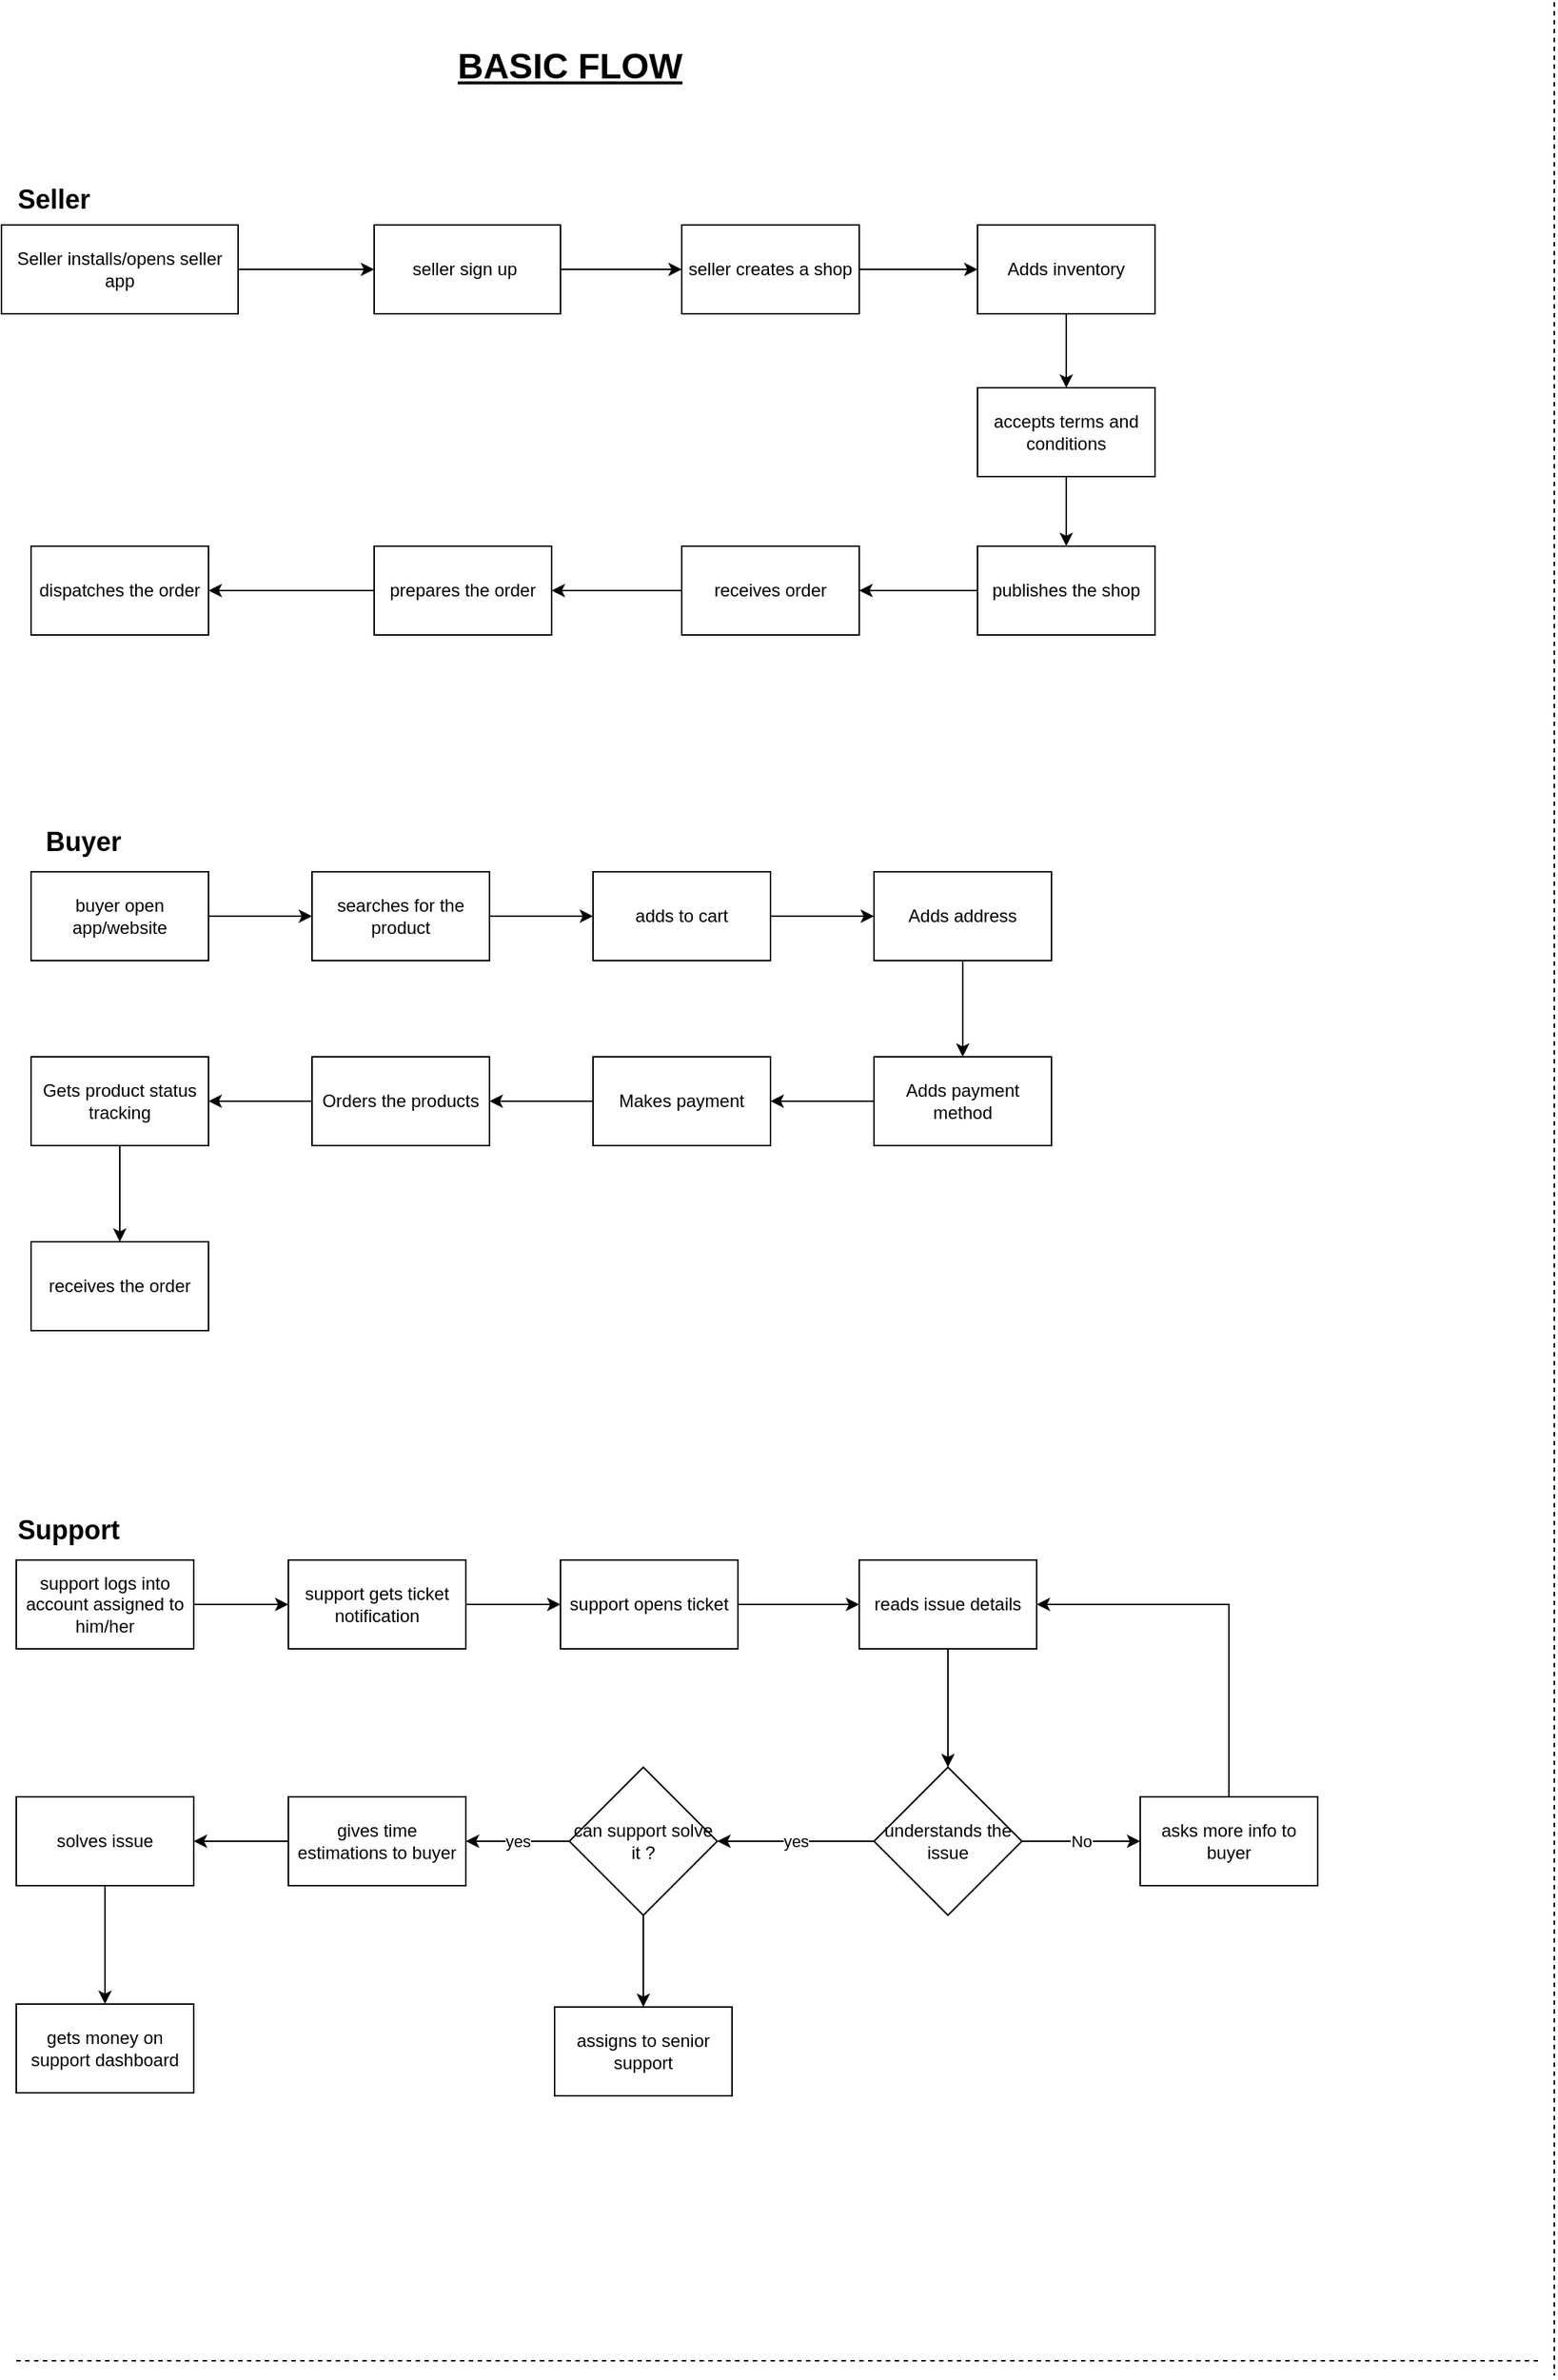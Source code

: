 <mxfile version="21.0.2" type="github">
  <diagram id="C5RBs43oDa-KdzZeNtuy" name="Page-1">
    <mxGraphModel dx="2333" dy="1273" grid="1" gridSize="10" guides="1" tooltips="1" connect="1" arrows="1" fold="1" page="1" pageScale="1" pageWidth="827" pageHeight="1169" math="0" shadow="0">
      <root>
        <mxCell id="WIyWlLk6GJQsqaUBKTNV-0" />
        <mxCell id="WIyWlLk6GJQsqaUBKTNV-1" parent="WIyWlLk6GJQsqaUBKTNV-0" />
        <mxCell id="5Dlf4MTRBafzbC5_fvvY-3" style="edgeStyle=orthogonalEdgeStyle;rounded=0;orthogonalLoop=1;jettySize=auto;html=1;" edge="1" parent="WIyWlLk6GJQsqaUBKTNV-1" source="5Dlf4MTRBafzbC5_fvvY-0" target="5Dlf4MTRBafzbC5_fvvY-1">
          <mxGeometry relative="1" as="geometry" />
        </mxCell>
        <mxCell id="5Dlf4MTRBafzbC5_fvvY-0" value="Seller installs/opens seller app" style="rounded=0;whiteSpace=wrap;html=1;" vertex="1" parent="WIyWlLk6GJQsqaUBKTNV-1">
          <mxGeometry x="30" y="157" width="160" height="60" as="geometry" />
        </mxCell>
        <mxCell id="5Dlf4MTRBafzbC5_fvvY-10" value="" style="edgeStyle=orthogonalEdgeStyle;rounded=0;orthogonalLoop=1;jettySize=auto;html=1;" edge="1" parent="WIyWlLk6GJQsqaUBKTNV-1" source="5Dlf4MTRBafzbC5_fvvY-1" target="5Dlf4MTRBafzbC5_fvvY-4">
          <mxGeometry relative="1" as="geometry" />
        </mxCell>
        <mxCell id="5Dlf4MTRBafzbC5_fvvY-1" value="seller sign up&amp;nbsp;" style="rounded=0;whiteSpace=wrap;html=1;" vertex="1" parent="WIyWlLk6GJQsqaUBKTNV-1">
          <mxGeometry x="282" y="157" width="126" height="60" as="geometry" />
        </mxCell>
        <mxCell id="5Dlf4MTRBafzbC5_fvvY-11" value="" style="edgeStyle=orthogonalEdgeStyle;rounded=0;orthogonalLoop=1;jettySize=auto;html=1;" edge="1" parent="WIyWlLk6GJQsqaUBKTNV-1" source="5Dlf4MTRBafzbC5_fvvY-4" target="5Dlf4MTRBafzbC5_fvvY-5">
          <mxGeometry relative="1" as="geometry" />
        </mxCell>
        <mxCell id="5Dlf4MTRBafzbC5_fvvY-4" value="seller creates a shop" style="rounded=0;whiteSpace=wrap;html=1;" vertex="1" parent="WIyWlLk6GJQsqaUBKTNV-1">
          <mxGeometry x="490" y="157" width="120" height="60" as="geometry" />
        </mxCell>
        <mxCell id="5Dlf4MTRBafzbC5_fvvY-18" value="" style="edgeStyle=orthogonalEdgeStyle;rounded=0;orthogonalLoop=1;jettySize=auto;html=1;" edge="1" parent="WIyWlLk6GJQsqaUBKTNV-1" source="5Dlf4MTRBafzbC5_fvvY-5" target="5Dlf4MTRBafzbC5_fvvY-17">
          <mxGeometry relative="1" as="geometry" />
        </mxCell>
        <mxCell id="5Dlf4MTRBafzbC5_fvvY-5" value="Adds inventory" style="rounded=0;whiteSpace=wrap;html=1;" vertex="1" parent="WIyWlLk6GJQsqaUBKTNV-1">
          <mxGeometry x="690" y="157" width="120" height="60" as="geometry" />
        </mxCell>
        <mxCell id="5Dlf4MTRBafzbC5_fvvY-13" value="" style="edgeStyle=orthogonalEdgeStyle;rounded=0;orthogonalLoop=1;jettySize=auto;html=1;" edge="1" parent="WIyWlLk6GJQsqaUBKTNV-1" source="5Dlf4MTRBafzbC5_fvvY-6" target="5Dlf4MTRBafzbC5_fvvY-7">
          <mxGeometry relative="1" as="geometry" />
        </mxCell>
        <mxCell id="5Dlf4MTRBafzbC5_fvvY-6" value="publishes the shop" style="rounded=0;whiteSpace=wrap;html=1;" vertex="1" parent="WIyWlLk6GJQsqaUBKTNV-1">
          <mxGeometry x="690" y="374" width="120" height="60" as="geometry" />
        </mxCell>
        <mxCell id="5Dlf4MTRBafzbC5_fvvY-14" value="" style="edgeStyle=orthogonalEdgeStyle;rounded=0;orthogonalLoop=1;jettySize=auto;html=1;" edge="1" parent="WIyWlLk6GJQsqaUBKTNV-1" source="5Dlf4MTRBafzbC5_fvvY-7" target="5Dlf4MTRBafzbC5_fvvY-8">
          <mxGeometry relative="1" as="geometry" />
        </mxCell>
        <mxCell id="5Dlf4MTRBafzbC5_fvvY-7" value="receives order" style="rounded=0;whiteSpace=wrap;html=1;" vertex="1" parent="WIyWlLk6GJQsqaUBKTNV-1">
          <mxGeometry x="490" y="374" width="120" height="60" as="geometry" />
        </mxCell>
        <mxCell id="5Dlf4MTRBafzbC5_fvvY-15" value="" style="edgeStyle=orthogonalEdgeStyle;rounded=0;orthogonalLoop=1;jettySize=auto;html=1;" edge="1" parent="WIyWlLk6GJQsqaUBKTNV-1" source="5Dlf4MTRBafzbC5_fvvY-8" target="5Dlf4MTRBafzbC5_fvvY-9">
          <mxGeometry relative="1" as="geometry" />
        </mxCell>
        <mxCell id="5Dlf4MTRBafzbC5_fvvY-8" value="prepares the order" style="rounded=0;whiteSpace=wrap;html=1;" vertex="1" parent="WIyWlLk6GJQsqaUBKTNV-1">
          <mxGeometry x="282" y="374" width="120" height="60" as="geometry" />
        </mxCell>
        <mxCell id="5Dlf4MTRBafzbC5_fvvY-9" value="dispatches the order" style="rounded=0;whiteSpace=wrap;html=1;" vertex="1" parent="WIyWlLk6GJQsqaUBKTNV-1">
          <mxGeometry x="50" y="374" width="120" height="60" as="geometry" />
        </mxCell>
        <mxCell id="5Dlf4MTRBafzbC5_fvvY-16" value="&lt;b&gt;&lt;font style=&quot;font-size: 18px;&quot;&gt;Seller&lt;/font&gt;&lt;/b&gt;" style="text;html=1;align=center;verticalAlign=middle;resizable=0;points=[];autosize=1;strokeColor=none;fillColor=none;" vertex="1" parent="WIyWlLk6GJQsqaUBKTNV-1">
          <mxGeometry x="30" y="120" width="70" height="40" as="geometry" />
        </mxCell>
        <mxCell id="5Dlf4MTRBafzbC5_fvvY-19" value="" style="edgeStyle=orthogonalEdgeStyle;rounded=0;orthogonalLoop=1;jettySize=auto;html=1;" edge="1" parent="WIyWlLk6GJQsqaUBKTNV-1" source="5Dlf4MTRBafzbC5_fvvY-17" target="5Dlf4MTRBafzbC5_fvvY-6">
          <mxGeometry relative="1" as="geometry" />
        </mxCell>
        <mxCell id="5Dlf4MTRBafzbC5_fvvY-17" value="accepts terms and conditions" style="rounded=0;whiteSpace=wrap;html=1;" vertex="1" parent="WIyWlLk6GJQsqaUBKTNV-1">
          <mxGeometry x="690" y="267" width="120" height="60" as="geometry" />
        </mxCell>
        <mxCell id="5Dlf4MTRBafzbC5_fvvY-22" value="" style="edgeStyle=orthogonalEdgeStyle;rounded=0;orthogonalLoop=1;jettySize=auto;html=1;" edge="1" parent="WIyWlLk6GJQsqaUBKTNV-1" source="5Dlf4MTRBafzbC5_fvvY-20" target="5Dlf4MTRBafzbC5_fvvY-21">
          <mxGeometry relative="1" as="geometry" />
        </mxCell>
        <mxCell id="5Dlf4MTRBafzbC5_fvvY-20" value="buyer open app/website" style="rounded=0;whiteSpace=wrap;html=1;" vertex="1" parent="WIyWlLk6GJQsqaUBKTNV-1">
          <mxGeometry x="50" y="594" width="120" height="60" as="geometry" />
        </mxCell>
        <mxCell id="5Dlf4MTRBafzbC5_fvvY-30" value="" style="edgeStyle=orthogonalEdgeStyle;rounded=0;orthogonalLoop=1;jettySize=auto;html=1;" edge="1" parent="WIyWlLk6GJQsqaUBKTNV-1" source="5Dlf4MTRBafzbC5_fvvY-21" target="5Dlf4MTRBafzbC5_fvvY-23">
          <mxGeometry relative="1" as="geometry" />
        </mxCell>
        <mxCell id="5Dlf4MTRBafzbC5_fvvY-21" value="searches for the product" style="rounded=0;whiteSpace=wrap;html=1;" vertex="1" parent="WIyWlLk6GJQsqaUBKTNV-1">
          <mxGeometry x="240" y="594" width="120" height="60" as="geometry" />
        </mxCell>
        <mxCell id="5Dlf4MTRBafzbC5_fvvY-31" value="" style="edgeStyle=orthogonalEdgeStyle;rounded=0;orthogonalLoop=1;jettySize=auto;html=1;" edge="1" parent="WIyWlLk6GJQsqaUBKTNV-1" source="5Dlf4MTRBafzbC5_fvvY-23" target="5Dlf4MTRBafzbC5_fvvY-24">
          <mxGeometry relative="1" as="geometry" />
        </mxCell>
        <mxCell id="5Dlf4MTRBafzbC5_fvvY-23" value="adds to cart" style="rounded=0;whiteSpace=wrap;html=1;" vertex="1" parent="WIyWlLk6GJQsqaUBKTNV-1">
          <mxGeometry x="430" y="594" width="120" height="60" as="geometry" />
        </mxCell>
        <mxCell id="5Dlf4MTRBafzbC5_fvvY-32" value="" style="edgeStyle=orthogonalEdgeStyle;rounded=0;orthogonalLoop=1;jettySize=auto;html=1;" edge="1" parent="WIyWlLk6GJQsqaUBKTNV-1" source="5Dlf4MTRBafzbC5_fvvY-24" target="5Dlf4MTRBafzbC5_fvvY-25">
          <mxGeometry relative="1" as="geometry" />
        </mxCell>
        <mxCell id="5Dlf4MTRBafzbC5_fvvY-24" value="Adds address" style="rounded=0;whiteSpace=wrap;html=1;" vertex="1" parent="WIyWlLk6GJQsqaUBKTNV-1">
          <mxGeometry x="620" y="594" width="120" height="60" as="geometry" />
        </mxCell>
        <mxCell id="5Dlf4MTRBafzbC5_fvvY-33" value="" style="edgeStyle=orthogonalEdgeStyle;rounded=0;orthogonalLoop=1;jettySize=auto;html=1;" edge="1" parent="WIyWlLk6GJQsqaUBKTNV-1" source="5Dlf4MTRBafzbC5_fvvY-25" target="5Dlf4MTRBafzbC5_fvvY-26">
          <mxGeometry relative="1" as="geometry" />
        </mxCell>
        <mxCell id="5Dlf4MTRBafzbC5_fvvY-25" value="Adds payment method" style="rounded=0;whiteSpace=wrap;html=1;" vertex="1" parent="WIyWlLk6GJQsqaUBKTNV-1">
          <mxGeometry x="620" y="719" width="120" height="60" as="geometry" />
        </mxCell>
        <mxCell id="5Dlf4MTRBafzbC5_fvvY-34" value="" style="edgeStyle=orthogonalEdgeStyle;rounded=0;orthogonalLoop=1;jettySize=auto;html=1;" edge="1" parent="WIyWlLk6GJQsqaUBKTNV-1" source="5Dlf4MTRBafzbC5_fvvY-26" target="5Dlf4MTRBafzbC5_fvvY-27">
          <mxGeometry relative="1" as="geometry" />
        </mxCell>
        <mxCell id="5Dlf4MTRBafzbC5_fvvY-26" value="Makes payment" style="rounded=0;whiteSpace=wrap;html=1;" vertex="1" parent="WIyWlLk6GJQsqaUBKTNV-1">
          <mxGeometry x="430" y="719" width="120" height="60" as="geometry" />
        </mxCell>
        <mxCell id="5Dlf4MTRBafzbC5_fvvY-35" value="" style="edgeStyle=orthogonalEdgeStyle;rounded=0;orthogonalLoop=1;jettySize=auto;html=1;" edge="1" parent="WIyWlLk6GJQsqaUBKTNV-1" source="5Dlf4MTRBafzbC5_fvvY-27" target="5Dlf4MTRBafzbC5_fvvY-28">
          <mxGeometry relative="1" as="geometry" />
        </mxCell>
        <mxCell id="5Dlf4MTRBafzbC5_fvvY-27" value="Orders the products" style="rounded=0;whiteSpace=wrap;html=1;" vertex="1" parent="WIyWlLk6GJQsqaUBKTNV-1">
          <mxGeometry x="240" y="719" width="120" height="60" as="geometry" />
        </mxCell>
        <mxCell id="5Dlf4MTRBafzbC5_fvvY-36" value="" style="edgeStyle=orthogonalEdgeStyle;rounded=0;orthogonalLoop=1;jettySize=auto;html=1;" edge="1" parent="WIyWlLk6GJQsqaUBKTNV-1" source="5Dlf4MTRBafzbC5_fvvY-28" target="5Dlf4MTRBafzbC5_fvvY-29">
          <mxGeometry relative="1" as="geometry" />
        </mxCell>
        <mxCell id="5Dlf4MTRBafzbC5_fvvY-28" value="Gets product status tracking" style="rounded=0;whiteSpace=wrap;html=1;" vertex="1" parent="WIyWlLk6GJQsqaUBKTNV-1">
          <mxGeometry x="50" y="719" width="120" height="60" as="geometry" />
        </mxCell>
        <mxCell id="5Dlf4MTRBafzbC5_fvvY-29" value="receives the order" style="rounded=0;whiteSpace=wrap;html=1;" vertex="1" parent="WIyWlLk6GJQsqaUBKTNV-1">
          <mxGeometry x="50" y="844" width="120" height="60" as="geometry" />
        </mxCell>
        <mxCell id="5Dlf4MTRBafzbC5_fvvY-37" value="&lt;span style=&quot;font-size: 18px;&quot;&gt;&lt;b&gt;Buyer&lt;/b&gt;&lt;/span&gt;" style="text;html=1;align=center;verticalAlign=middle;resizable=0;points=[];autosize=1;strokeColor=none;fillColor=none;" vertex="1" parent="WIyWlLk6GJQsqaUBKTNV-1">
          <mxGeometry x="50" y="554" width="70" height="40" as="geometry" />
        </mxCell>
        <mxCell id="5Dlf4MTRBafzbC5_fvvY-39" value="&lt;b&gt;&lt;font style=&quot;font-size: 24px;&quot;&gt;&lt;u&gt;BASIC FLOW&lt;/u&gt;&lt;/font&gt;&lt;/b&gt;" style="text;html=1;align=center;verticalAlign=middle;resizable=0;points=[];autosize=1;strokeColor=none;fillColor=none;" vertex="1" parent="WIyWlLk6GJQsqaUBKTNV-1">
          <mxGeometry x="324" y="30" width="180" height="40" as="geometry" />
        </mxCell>
        <mxCell id="5Dlf4MTRBafzbC5_fvvY-49" value="" style="edgeStyle=orthogonalEdgeStyle;rounded=0;orthogonalLoop=1;jettySize=auto;html=1;" edge="1" parent="WIyWlLk6GJQsqaUBKTNV-1" source="5Dlf4MTRBafzbC5_fvvY-40" target="5Dlf4MTRBafzbC5_fvvY-41">
          <mxGeometry relative="1" as="geometry" />
        </mxCell>
        <mxCell id="5Dlf4MTRBafzbC5_fvvY-40" value="support logs into account assigned to him/her" style="rounded=0;whiteSpace=wrap;html=1;" vertex="1" parent="WIyWlLk6GJQsqaUBKTNV-1">
          <mxGeometry x="40" y="1059" width="120" height="60" as="geometry" />
        </mxCell>
        <mxCell id="5Dlf4MTRBafzbC5_fvvY-50" value="" style="edgeStyle=orthogonalEdgeStyle;rounded=0;orthogonalLoop=1;jettySize=auto;html=1;" edge="1" parent="WIyWlLk6GJQsqaUBKTNV-1" source="5Dlf4MTRBafzbC5_fvvY-41" target="5Dlf4MTRBafzbC5_fvvY-42">
          <mxGeometry relative="1" as="geometry" />
        </mxCell>
        <mxCell id="5Dlf4MTRBafzbC5_fvvY-41" value="support gets ticket notification" style="rounded=0;whiteSpace=wrap;html=1;" vertex="1" parent="WIyWlLk6GJQsqaUBKTNV-1">
          <mxGeometry x="224" y="1059" width="120" height="60" as="geometry" />
        </mxCell>
        <mxCell id="5Dlf4MTRBafzbC5_fvvY-51" value="" style="edgeStyle=orthogonalEdgeStyle;rounded=0;orthogonalLoop=1;jettySize=auto;html=1;" edge="1" parent="WIyWlLk6GJQsqaUBKTNV-1" source="5Dlf4MTRBafzbC5_fvvY-42" target="5Dlf4MTRBafzbC5_fvvY-43">
          <mxGeometry relative="1" as="geometry" />
        </mxCell>
        <mxCell id="5Dlf4MTRBafzbC5_fvvY-42" value="support opens ticket" style="rounded=0;whiteSpace=wrap;html=1;" vertex="1" parent="WIyWlLk6GJQsqaUBKTNV-1">
          <mxGeometry x="408" y="1059" width="120" height="60" as="geometry" />
        </mxCell>
        <mxCell id="5Dlf4MTRBafzbC5_fvvY-52" value="" style="edgeStyle=orthogonalEdgeStyle;rounded=0;orthogonalLoop=1;jettySize=auto;html=1;" edge="1" parent="WIyWlLk6GJQsqaUBKTNV-1" source="5Dlf4MTRBafzbC5_fvvY-43" target="5Dlf4MTRBafzbC5_fvvY-45">
          <mxGeometry relative="1" as="geometry" />
        </mxCell>
        <mxCell id="5Dlf4MTRBafzbC5_fvvY-43" value="reads issue details" style="rounded=0;whiteSpace=wrap;html=1;" vertex="1" parent="WIyWlLk6GJQsqaUBKTNV-1">
          <mxGeometry x="610" y="1059" width="120" height="60" as="geometry" />
        </mxCell>
        <mxCell id="5Dlf4MTRBafzbC5_fvvY-62" value="" style="edgeStyle=orthogonalEdgeStyle;rounded=0;orthogonalLoop=1;jettySize=auto;html=1;" edge="1" parent="WIyWlLk6GJQsqaUBKTNV-1" source="5Dlf4MTRBafzbC5_fvvY-44" target="5Dlf4MTRBafzbC5_fvvY-46">
          <mxGeometry relative="1" as="geometry" />
        </mxCell>
        <mxCell id="5Dlf4MTRBafzbC5_fvvY-44" value="gives time estimations to buyer" style="rounded=0;whiteSpace=wrap;html=1;" vertex="1" parent="WIyWlLk6GJQsqaUBKTNV-1">
          <mxGeometry x="224" y="1219" width="120" height="60" as="geometry" />
        </mxCell>
        <mxCell id="5Dlf4MTRBafzbC5_fvvY-53" value="yes" style="edgeStyle=orthogonalEdgeStyle;rounded=0;orthogonalLoop=1;jettySize=auto;html=1;" edge="1" parent="WIyWlLk6GJQsqaUBKTNV-1" source="5Dlf4MTRBafzbC5_fvvY-45" target="5Dlf4MTRBafzbC5_fvvY-48">
          <mxGeometry relative="1" as="geometry" />
        </mxCell>
        <mxCell id="5Dlf4MTRBafzbC5_fvvY-55" value="No" style="edgeStyle=orthogonalEdgeStyle;rounded=0;orthogonalLoop=1;jettySize=auto;html=1;" edge="1" parent="WIyWlLk6GJQsqaUBKTNV-1" source="5Dlf4MTRBafzbC5_fvvY-45" target="5Dlf4MTRBafzbC5_fvvY-54">
          <mxGeometry relative="1" as="geometry" />
        </mxCell>
        <mxCell id="5Dlf4MTRBafzbC5_fvvY-45" value="understands the issue" style="rhombus;whiteSpace=wrap;html=1;" vertex="1" parent="WIyWlLk6GJQsqaUBKTNV-1">
          <mxGeometry x="620" y="1199" width="100" height="100" as="geometry" />
        </mxCell>
        <mxCell id="5Dlf4MTRBafzbC5_fvvY-66" value="" style="edgeStyle=orthogonalEdgeStyle;rounded=0;orthogonalLoop=1;jettySize=auto;html=1;" edge="1" parent="WIyWlLk6GJQsqaUBKTNV-1" source="5Dlf4MTRBafzbC5_fvvY-46" target="5Dlf4MTRBafzbC5_fvvY-65">
          <mxGeometry relative="1" as="geometry" />
        </mxCell>
        <mxCell id="5Dlf4MTRBafzbC5_fvvY-46" value="solves issue" style="rounded=0;whiteSpace=wrap;html=1;" vertex="1" parent="WIyWlLk6GJQsqaUBKTNV-1">
          <mxGeometry x="40" y="1219" width="120" height="60" as="geometry" />
        </mxCell>
        <mxCell id="5Dlf4MTRBafzbC5_fvvY-61" value="yes" style="edgeStyle=orthogonalEdgeStyle;rounded=0;orthogonalLoop=1;jettySize=auto;html=1;" edge="1" parent="WIyWlLk6GJQsqaUBKTNV-1" source="5Dlf4MTRBafzbC5_fvvY-48" target="5Dlf4MTRBafzbC5_fvvY-44">
          <mxGeometry relative="1" as="geometry" />
        </mxCell>
        <mxCell id="5Dlf4MTRBafzbC5_fvvY-64" value="" style="edgeStyle=orthogonalEdgeStyle;rounded=0;orthogonalLoop=1;jettySize=auto;html=1;" edge="1" parent="WIyWlLk6GJQsqaUBKTNV-1" source="5Dlf4MTRBafzbC5_fvvY-48" target="5Dlf4MTRBafzbC5_fvvY-63">
          <mxGeometry relative="1" as="geometry" />
        </mxCell>
        <mxCell id="5Dlf4MTRBafzbC5_fvvY-48" value="can support solve it ?" style="rhombus;whiteSpace=wrap;html=1;" vertex="1" parent="WIyWlLk6GJQsqaUBKTNV-1">
          <mxGeometry x="414" y="1199" width="100" height="100" as="geometry" />
        </mxCell>
        <mxCell id="5Dlf4MTRBafzbC5_fvvY-60" style="edgeStyle=orthogonalEdgeStyle;rounded=0;orthogonalLoop=1;jettySize=auto;html=1;entryX=1;entryY=0.5;entryDx=0;entryDy=0;" edge="1" parent="WIyWlLk6GJQsqaUBKTNV-1" source="5Dlf4MTRBafzbC5_fvvY-54" target="5Dlf4MTRBafzbC5_fvvY-43">
          <mxGeometry relative="1" as="geometry">
            <Array as="points">
              <mxPoint x="860" y="1089" />
            </Array>
          </mxGeometry>
        </mxCell>
        <mxCell id="5Dlf4MTRBafzbC5_fvvY-54" value="asks more info to buyer" style="whiteSpace=wrap;html=1;" vertex="1" parent="WIyWlLk6GJQsqaUBKTNV-1">
          <mxGeometry x="800" y="1219" width="120" height="60" as="geometry" />
        </mxCell>
        <mxCell id="5Dlf4MTRBafzbC5_fvvY-63" value="assigns to senior support" style="whiteSpace=wrap;html=1;" vertex="1" parent="WIyWlLk6GJQsqaUBKTNV-1">
          <mxGeometry x="404" y="1361" width="120" height="60" as="geometry" />
        </mxCell>
        <mxCell id="5Dlf4MTRBafzbC5_fvvY-65" value="gets money on support dashboard" style="rounded=0;whiteSpace=wrap;html=1;" vertex="1" parent="WIyWlLk6GJQsqaUBKTNV-1">
          <mxGeometry x="40" y="1359" width="120" height="60" as="geometry" />
        </mxCell>
        <mxCell id="5Dlf4MTRBafzbC5_fvvY-67" value="&lt;span style=&quot;font-size: 18px;&quot;&gt;&lt;b&gt;Support&lt;/b&gt;&lt;/span&gt;" style="text;html=1;align=center;verticalAlign=middle;resizable=0;points=[];autosize=1;strokeColor=none;fillColor=none;" vertex="1" parent="WIyWlLk6GJQsqaUBKTNV-1">
          <mxGeometry x="30" y="1019" width="90" height="40" as="geometry" />
        </mxCell>
        <mxCell id="5Dlf4MTRBafzbC5_fvvY-68" value="" style="endArrow=none;dashed=1;html=1;rounded=0;" edge="1" parent="WIyWlLk6GJQsqaUBKTNV-1">
          <mxGeometry width="50" height="50" relative="1" as="geometry">
            <mxPoint x="40" y="1600" as="sourcePoint" />
            <mxPoint x="1070" y="1600" as="targetPoint" />
          </mxGeometry>
        </mxCell>
        <mxCell id="5Dlf4MTRBafzbC5_fvvY-69" value="" style="endArrow=none;dashed=1;html=1;rounded=0;" edge="1" parent="WIyWlLk6GJQsqaUBKTNV-1">
          <mxGeometry width="50" height="50" relative="1" as="geometry">
            <mxPoint x="1080" y="6.444" as="sourcePoint" />
            <mxPoint x="1080" y="1610" as="targetPoint" />
          </mxGeometry>
        </mxCell>
      </root>
    </mxGraphModel>
  </diagram>
</mxfile>
